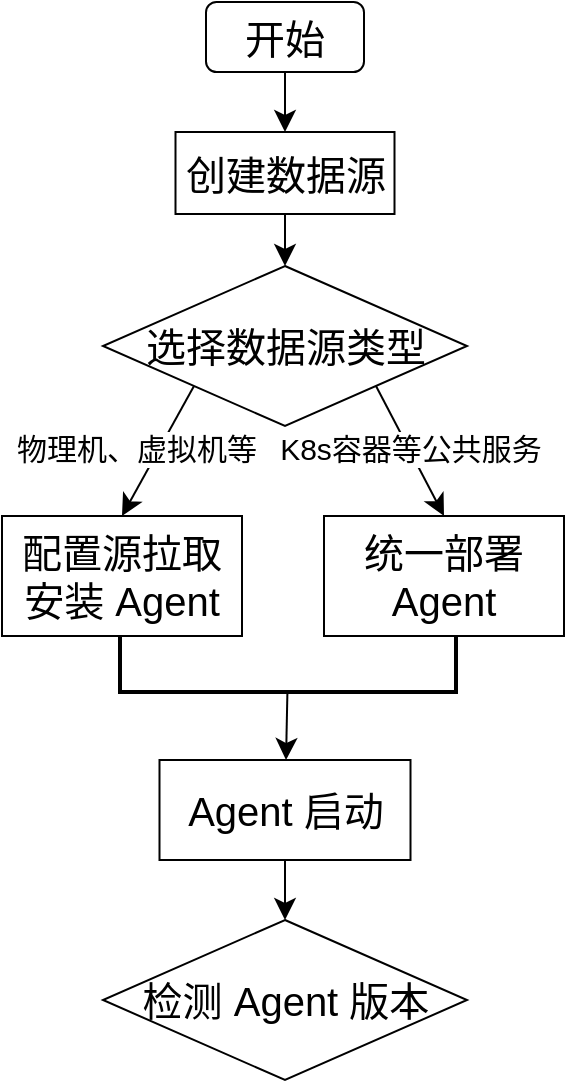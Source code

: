 <mxfile version="24.8.6">
  <diagram name="第 1 页" id="uQV4d3QOdv5ZGM-Fy3Eu">
    <mxGraphModel dx="1224" dy="1266" grid="0" gridSize="10" guides="1" tooltips="1" connect="1" arrows="1" fold="1" page="0" pageScale="1" pageWidth="827" pageHeight="1169" math="0" shadow="0">
      <root>
        <mxCell id="0" />
        <mxCell id="1" parent="0" />
        <mxCell id="3i4N--CUoDsbIN8EMX7h-10" value="" style="edgeStyle=none;curved=1;rounded=0;orthogonalLoop=1;jettySize=auto;html=1;fontSize=12;startSize=8;endSize=8;entryX=0.5;entryY=0;entryDx=0;entryDy=0;" edge="1" parent="1" source="3i4N--CUoDsbIN8EMX7h-2" target="3i4N--CUoDsbIN8EMX7h-7">
          <mxGeometry relative="1" as="geometry" />
        </mxCell>
        <mxCell id="3i4N--CUoDsbIN8EMX7h-2" value="&lt;font style=&quot;font-size: 20px;&quot;&gt;开始&lt;/font&gt;" style="rounded=1;whiteSpace=wrap;html=1;" vertex="1" parent="1">
          <mxGeometry x="146" y="-138" width="79" height="35" as="geometry" />
        </mxCell>
        <mxCell id="3i4N--CUoDsbIN8EMX7h-11" value="" style="edgeStyle=none;curved=1;rounded=0;orthogonalLoop=1;jettySize=auto;html=1;fontSize=12;startSize=8;endSize=8;" edge="1" parent="1" source="3i4N--CUoDsbIN8EMX7h-7" target="3i4N--CUoDsbIN8EMX7h-8">
          <mxGeometry relative="1" as="geometry" />
        </mxCell>
        <mxCell id="3i4N--CUoDsbIN8EMX7h-7" value="&lt;font style=&quot;font-size: 20px;&quot;&gt;创建数据源&lt;/font&gt;" style="rounded=0;whiteSpace=wrap;html=1;" vertex="1" parent="1">
          <mxGeometry x="130.75" y="-73" width="109.5" height="41" as="geometry" />
        </mxCell>
        <mxCell id="3i4N--CUoDsbIN8EMX7h-13" value="" style="edgeStyle=none;curved=1;rounded=0;orthogonalLoop=1;jettySize=auto;html=1;fontSize=12;startSize=8;endSize=8;entryX=0.5;entryY=0;entryDx=0;entryDy=0;exitX=0;exitY=1;exitDx=0;exitDy=0;" edge="1" parent="1" source="3i4N--CUoDsbIN8EMX7h-8" target="3i4N--CUoDsbIN8EMX7h-12">
          <mxGeometry relative="1" as="geometry" />
        </mxCell>
        <mxCell id="3i4N--CUoDsbIN8EMX7h-16" value="&lt;font style=&quot;font-size: 15px;&quot;&gt;物理机、虚拟机等&lt;/font&gt;" style="edgeLabel;html=1;align=center;verticalAlign=middle;resizable=0;points=[];fontSize=12;" vertex="1" connectable="0" parent="3i4N--CUoDsbIN8EMX7h-13">
          <mxGeometry x="-0.085" y="1" relative="1" as="geometry">
            <mxPoint x="-14" y="1" as="offset" />
          </mxGeometry>
        </mxCell>
        <mxCell id="3i4N--CUoDsbIN8EMX7h-15" style="edgeStyle=none;curved=1;rounded=0;orthogonalLoop=1;jettySize=auto;html=1;exitX=1;exitY=1;exitDx=0;exitDy=0;entryX=0.5;entryY=0;entryDx=0;entryDy=0;fontSize=12;startSize=8;endSize=8;" edge="1" parent="1" source="3i4N--CUoDsbIN8EMX7h-8" target="3i4N--CUoDsbIN8EMX7h-14">
          <mxGeometry relative="1" as="geometry" />
        </mxCell>
        <mxCell id="3i4N--CUoDsbIN8EMX7h-17" value="&lt;font style=&quot;font-size: 15px;&quot;&gt;K8s容器等公共服务&lt;/font&gt;" style="edgeLabel;html=1;align=center;verticalAlign=middle;resizable=0;points=[];fontSize=12;" vertex="1" connectable="0" parent="3i4N--CUoDsbIN8EMX7h-15">
          <mxGeometry x="-0.316" y="3" relative="1" as="geometry">
            <mxPoint x="3" y="10" as="offset" />
          </mxGeometry>
        </mxCell>
        <mxCell id="3i4N--CUoDsbIN8EMX7h-8" value="&lt;font style=&quot;font-size: 20px;&quot;&gt;选择数据源类型&lt;/font&gt;" style="rhombus;whiteSpace=wrap;html=1;" vertex="1" parent="1">
          <mxGeometry x="94.5" y="-6" width="182" height="80" as="geometry" />
        </mxCell>
        <mxCell id="3i4N--CUoDsbIN8EMX7h-12" value="&lt;font style=&quot;font-size: 20px;&quot;&gt;配置源拉取安装 Agent&lt;/font&gt;" style="whiteSpace=wrap;html=1;" vertex="1" parent="1">
          <mxGeometry x="44" y="119" width="120" height="60" as="geometry" />
        </mxCell>
        <mxCell id="3i4N--CUoDsbIN8EMX7h-14" value="&lt;font style=&quot;font-size: 20px;&quot;&gt;统一部署 Agent&lt;/font&gt;" style="whiteSpace=wrap;html=1;" vertex="1" parent="1">
          <mxGeometry x="205" y="119" width="120" height="60" as="geometry" />
        </mxCell>
        <mxCell id="3i4N--CUoDsbIN8EMX7h-24" style="edgeStyle=none;curved=1;rounded=0;orthogonalLoop=1;jettySize=auto;html=1;exitX=0.5;exitY=1;exitDx=0;exitDy=0;entryX=0.5;entryY=0;entryDx=0;entryDy=0;fontSize=12;startSize=8;endSize=8;" edge="1" parent="1" source="3i4N--CUoDsbIN8EMX7h-19" target="3i4N--CUoDsbIN8EMX7h-23">
          <mxGeometry relative="1" as="geometry" />
        </mxCell>
        <mxCell id="3i4N--CUoDsbIN8EMX7h-19" value="&lt;font style=&quot;font-size: 20px;&quot;&gt;Agent 启动&lt;/font&gt;" style="rounded=0;whiteSpace=wrap;html=1;" vertex="1" parent="1">
          <mxGeometry x="122.75" y="241" width="125.5" height="50" as="geometry" />
        </mxCell>
        <mxCell id="3i4N--CUoDsbIN8EMX7h-22" value="" style="edgeStyle=none;curved=1;rounded=0;orthogonalLoop=1;jettySize=auto;html=1;fontSize=12;startSize=8;endSize=8;" edge="1" parent="1" source="3i4N--CUoDsbIN8EMX7h-21" target="3i4N--CUoDsbIN8EMX7h-19">
          <mxGeometry relative="1" as="geometry" />
        </mxCell>
        <mxCell id="3i4N--CUoDsbIN8EMX7h-21" value="" style="strokeWidth=2;html=1;shape=mxgraph.flowchart.annotation_1;align=left;pointerEvents=1;direction=north;" vertex="1" parent="1">
          <mxGeometry x="103" y="179" width="168" height="28" as="geometry" />
        </mxCell>
        <mxCell id="3i4N--CUoDsbIN8EMX7h-23" value="&lt;span style=&quot;font-size: 20px;&quot;&gt;检测 Agent 版本&lt;/span&gt;" style="rhombus;whiteSpace=wrap;html=1;" vertex="1" parent="1">
          <mxGeometry x="94.5" y="321" width="182" height="80" as="geometry" />
        </mxCell>
      </root>
    </mxGraphModel>
  </diagram>
</mxfile>
